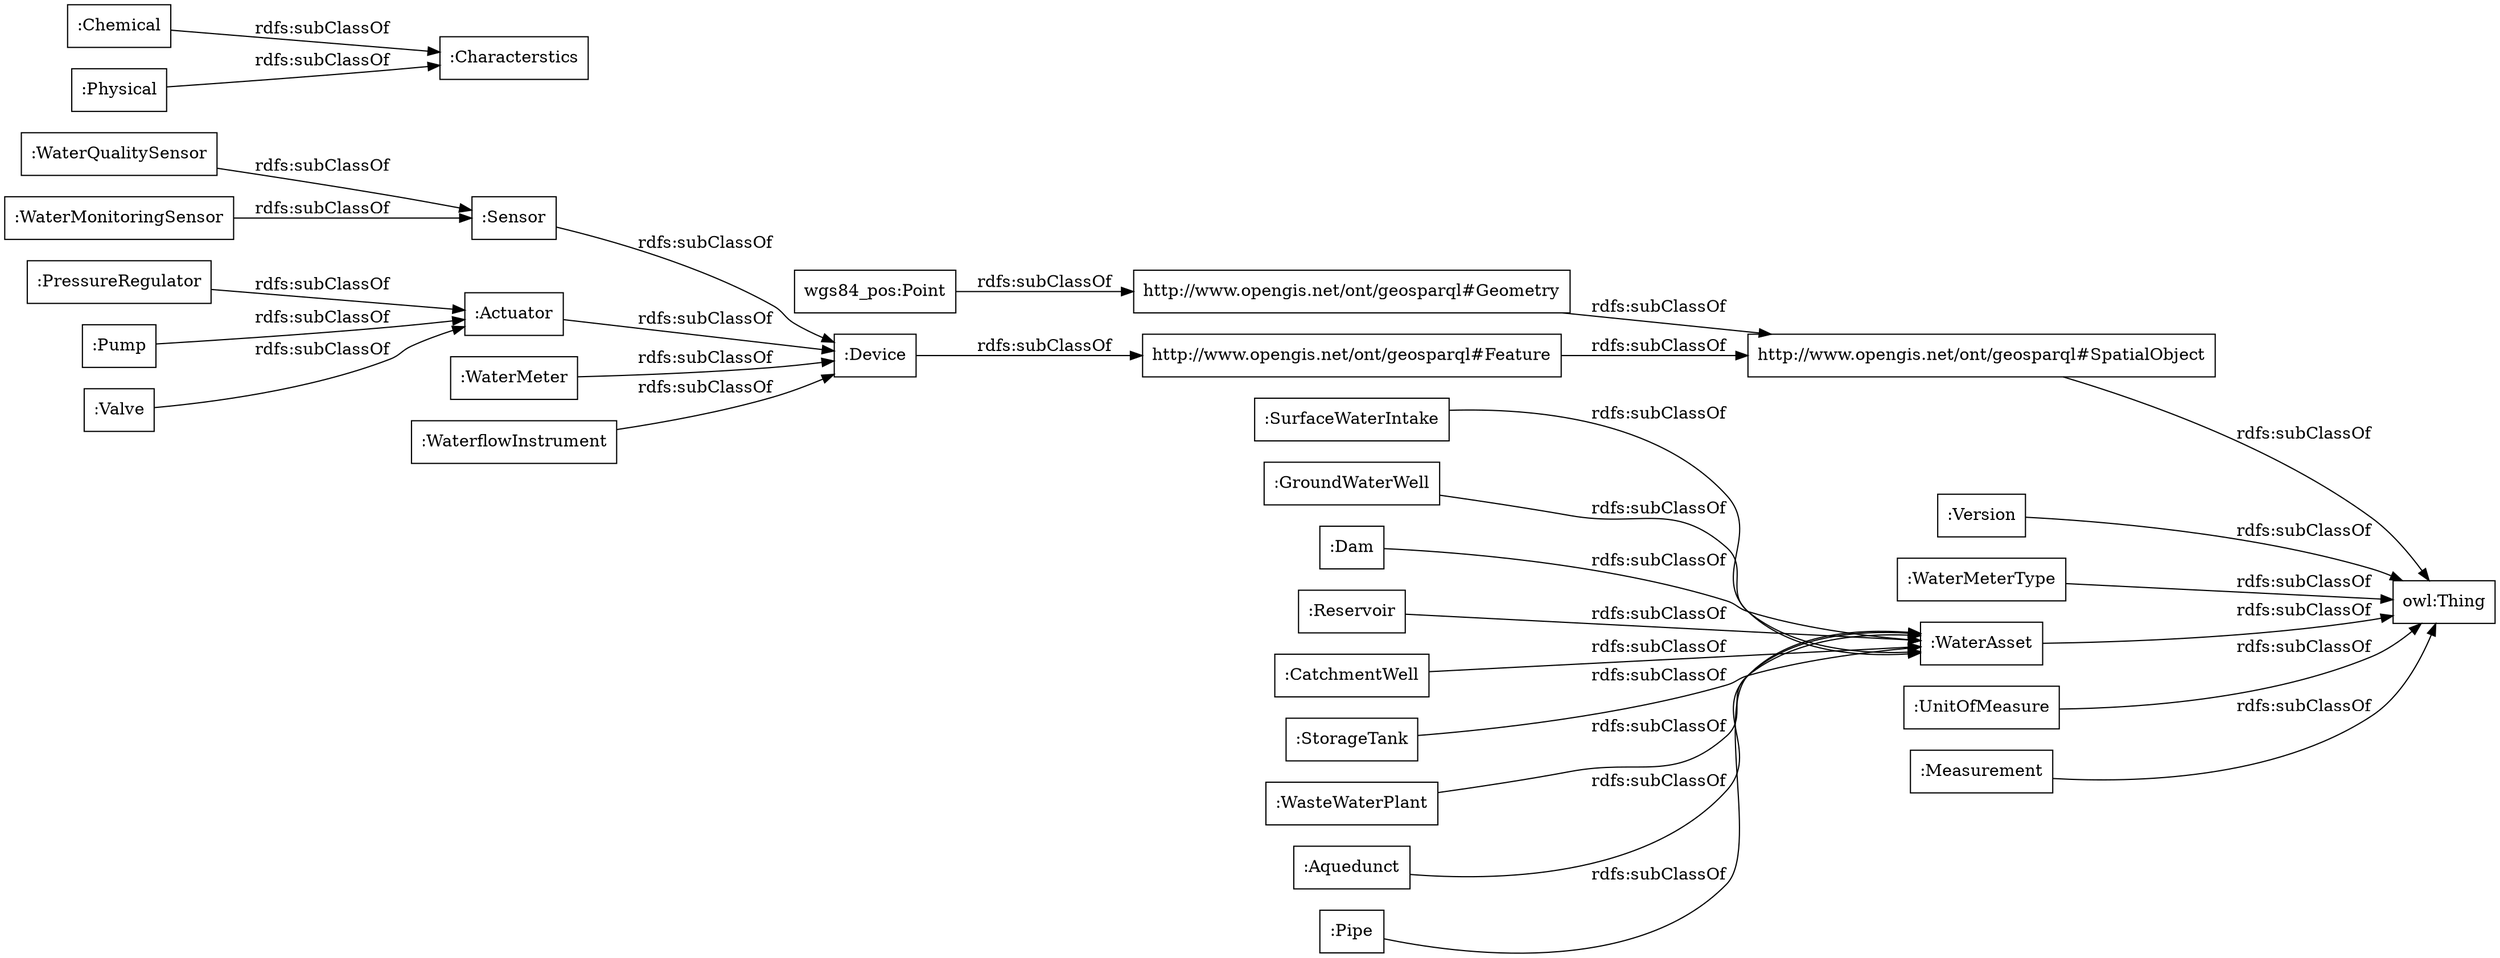 digraph ar2dtool_diagram { 
rankdir=LR;
size="1000"
node [shape = rectangle, color="black"]; ":PressureRegulator" ":Version" "http://www.opengis.net/ont/geosparql#Feature" ":WaterMeterType" ":GroundWaterWell" ":Dam" ":WaterAsset" ":Reservoir" ":CatchmentWell" ":Sensor" ":WaterMeter" ":Device" ":Pump" ":StorageTank" ":Valve" ":WaterMonitoringSensor" ":WasteWaterPlant" "http://www.opengis.net/ont/geosparql#SpatialObject" ":Aquedunct" "http://www.opengis.net/ont/geosparql#Geometry" ":WaterflowInstrument" ":Pipe" ":SurfaceWaterIntake" ":UnitOfMeasure" "wgs84_pos:Point" ":Measurement" ":Chemical" ":WaterQualitySensor" ":Characterstics" ":Physical" ":Actuator" ; /*classes style*/
	":Measurement" -> "owl:Thing" [ label = "rdfs:subClassOf" ];
	":WaterflowInstrument" -> ":Device" [ label = "rdfs:subClassOf" ];
	":Reservoir" -> ":WaterAsset" [ label = "rdfs:subClassOf" ];
	":Pipe" -> ":WaterAsset" [ label = "rdfs:subClassOf" ];
	":WaterMonitoringSensor" -> ":Sensor" [ label = "rdfs:subClassOf" ];
	":CatchmentWell" -> ":WaterAsset" [ label = "rdfs:subClassOf" ];
	":StorageTank" -> ":WaterAsset" [ label = "rdfs:subClassOf" ];
	":WaterMeter" -> ":Device" [ label = "rdfs:subClassOf" ];
	":Dam" -> ":WaterAsset" [ label = "rdfs:subClassOf" ];
	":WaterAsset" -> "owl:Thing" [ label = "rdfs:subClassOf" ];
	":GroundWaterWell" -> ":WaterAsset" [ label = "rdfs:subClassOf" ];
	":PressureRegulator" -> ":Actuator" [ label = "rdfs:subClassOf" ];
	":WaterMeterType" -> "owl:Thing" [ label = "rdfs:subClassOf" ];
	":Aquedunct" -> ":WaterAsset" [ label = "rdfs:subClassOf" ];
	"wgs84_pos:Point" -> "http://www.opengis.net/ont/geosparql#Geometry" [ label = "rdfs:subClassOf" ];
	":SurfaceWaterIntake" -> ":WaterAsset" [ label = "rdfs:subClassOf" ];
	"http://www.opengis.net/ont/geosparql#Feature" -> "http://www.opengis.net/ont/geosparql#SpatialObject" [ label = "rdfs:subClassOf" ];
	":Physical" -> ":Characterstics" [ label = "rdfs:subClassOf" ];
	"http://www.opengis.net/ont/geosparql#SpatialObject" -> "owl:Thing" [ label = "rdfs:subClassOf" ];
	":Actuator" -> ":Device" [ label = "rdfs:subClassOf" ];
	":WaterQualitySensor" -> ":Sensor" [ label = "rdfs:subClassOf" ];
	":Valve" -> ":Actuator" [ label = "rdfs:subClassOf" ];
	"http://www.opengis.net/ont/geosparql#Geometry" -> "http://www.opengis.net/ont/geosparql#SpatialObject" [ label = "rdfs:subClassOf" ];
	":Chemical" -> ":Characterstics" [ label = "rdfs:subClassOf" ];
	":UnitOfMeasure" -> "owl:Thing" [ label = "rdfs:subClassOf" ];
	":Version" -> "owl:Thing" [ label = "rdfs:subClassOf" ];
	":WasteWaterPlant" -> ":WaterAsset" [ label = "rdfs:subClassOf" ];
	":Pump" -> ":Actuator" [ label = "rdfs:subClassOf" ];
	":Sensor" -> ":Device" [ label = "rdfs:subClassOf" ];
	":Device" -> "http://www.opengis.net/ont/geosparql#Feature" [ label = "rdfs:subClassOf" ];

}
